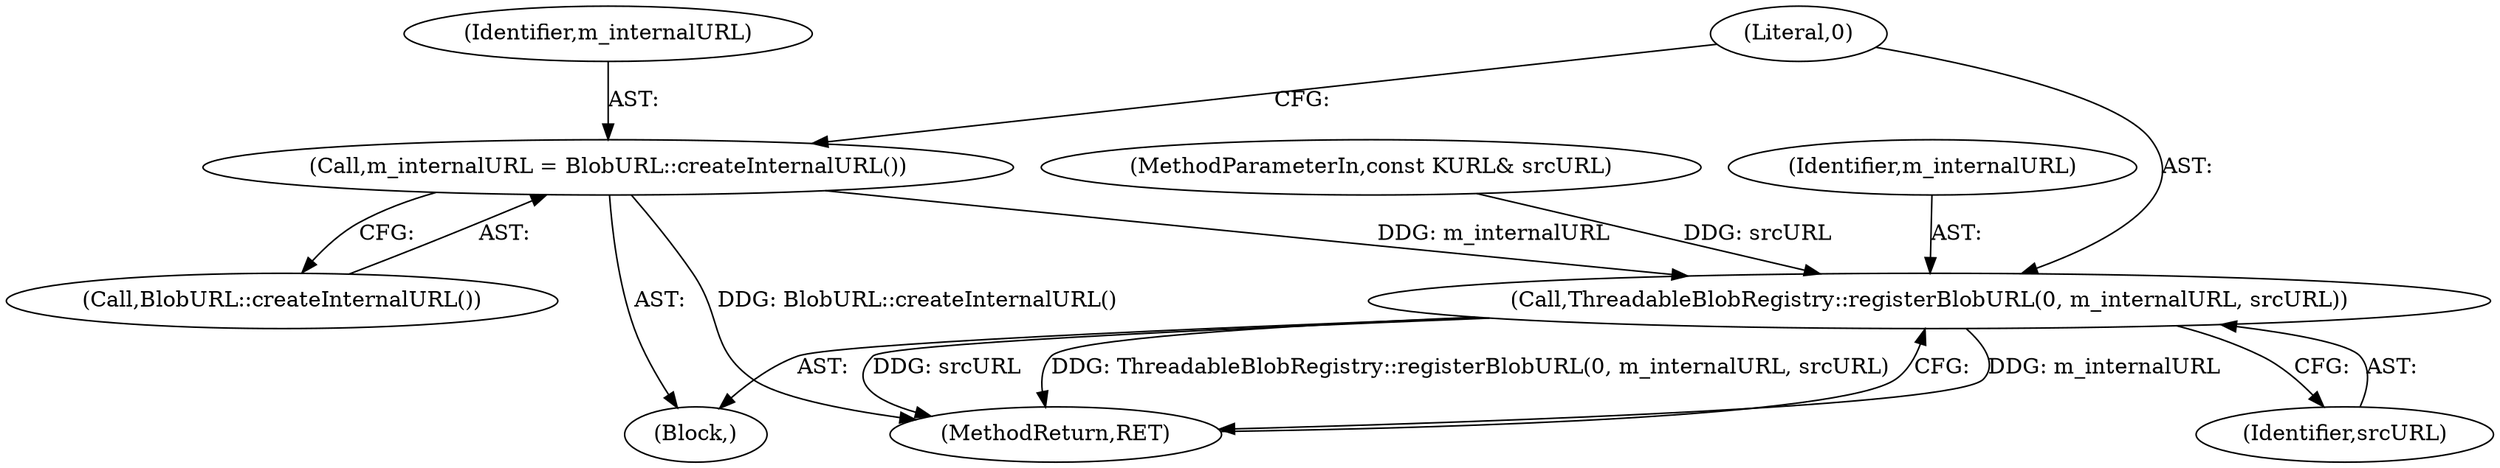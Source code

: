 digraph "1_Chrome_d0c31f0342cefc46a3b3d80359a9779d044d4c0d_1@API" {
"1000107" [label="(Call,m_internalURL = BlobURL::createInternalURL())"];
"1000110" [label="(Call,ThreadableBlobRegistry::registerBlobURL(0, m_internalURL, srcURL))"];
"1000114" [label="(MethodReturn,RET)"];
"1000101" [label="(MethodParameterIn,const KURL& srcURL)"];
"1000113" [label="(Identifier,srcURL)"];
"1000104" [label="(Block,)"];
"1000108" [label="(Identifier,m_internalURL)"];
"1000107" [label="(Call,m_internalURL = BlobURL::createInternalURL())"];
"1000110" [label="(Call,ThreadableBlobRegistry::registerBlobURL(0, m_internalURL, srcURL))"];
"1000112" [label="(Identifier,m_internalURL)"];
"1000111" [label="(Literal,0)"];
"1000109" [label="(Call,BlobURL::createInternalURL())"];
"1000107" -> "1000104"  [label="AST: "];
"1000107" -> "1000109"  [label="CFG: "];
"1000108" -> "1000107"  [label="AST: "];
"1000109" -> "1000107"  [label="AST: "];
"1000111" -> "1000107"  [label="CFG: "];
"1000107" -> "1000114"  [label="DDG: BlobURL::createInternalURL()"];
"1000107" -> "1000110"  [label="DDG: m_internalURL"];
"1000110" -> "1000104"  [label="AST: "];
"1000110" -> "1000113"  [label="CFG: "];
"1000111" -> "1000110"  [label="AST: "];
"1000112" -> "1000110"  [label="AST: "];
"1000113" -> "1000110"  [label="AST: "];
"1000114" -> "1000110"  [label="CFG: "];
"1000110" -> "1000114"  [label="DDG: m_internalURL"];
"1000110" -> "1000114"  [label="DDG: srcURL"];
"1000110" -> "1000114"  [label="DDG: ThreadableBlobRegistry::registerBlobURL(0, m_internalURL, srcURL)"];
"1000101" -> "1000110"  [label="DDG: srcURL"];
}
